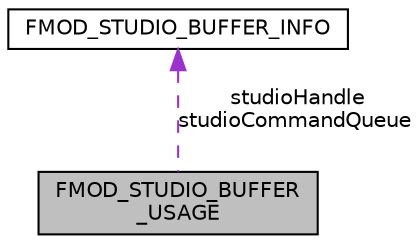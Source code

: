 digraph "FMOD_STUDIO_BUFFER_USAGE"
{
  edge [fontname="Helvetica",fontsize="10",labelfontname="Helvetica",labelfontsize="10"];
  node [fontname="Helvetica",fontsize="10",shape=record];
  Node1 [label="FMOD_STUDIO_BUFFER\l_USAGE",height=0.2,width=0.4,color="black", fillcolor="grey75", style="filled", fontcolor="black"];
  Node2 -> Node1 [dir="back",color="darkorchid3",fontsize="10",style="dashed",label=" studioHandle\nstudioCommandQueue" ,fontname="Helvetica"];
  Node2 [label="FMOD_STUDIO_BUFFER_INFO",height=0.2,width=0.4,color="black", fillcolor="white", style="filled",URL="$struct_f_m_o_d___s_t_u_d_i_o___b_u_f_f_e_r___i_n_f_o.html"];
}
